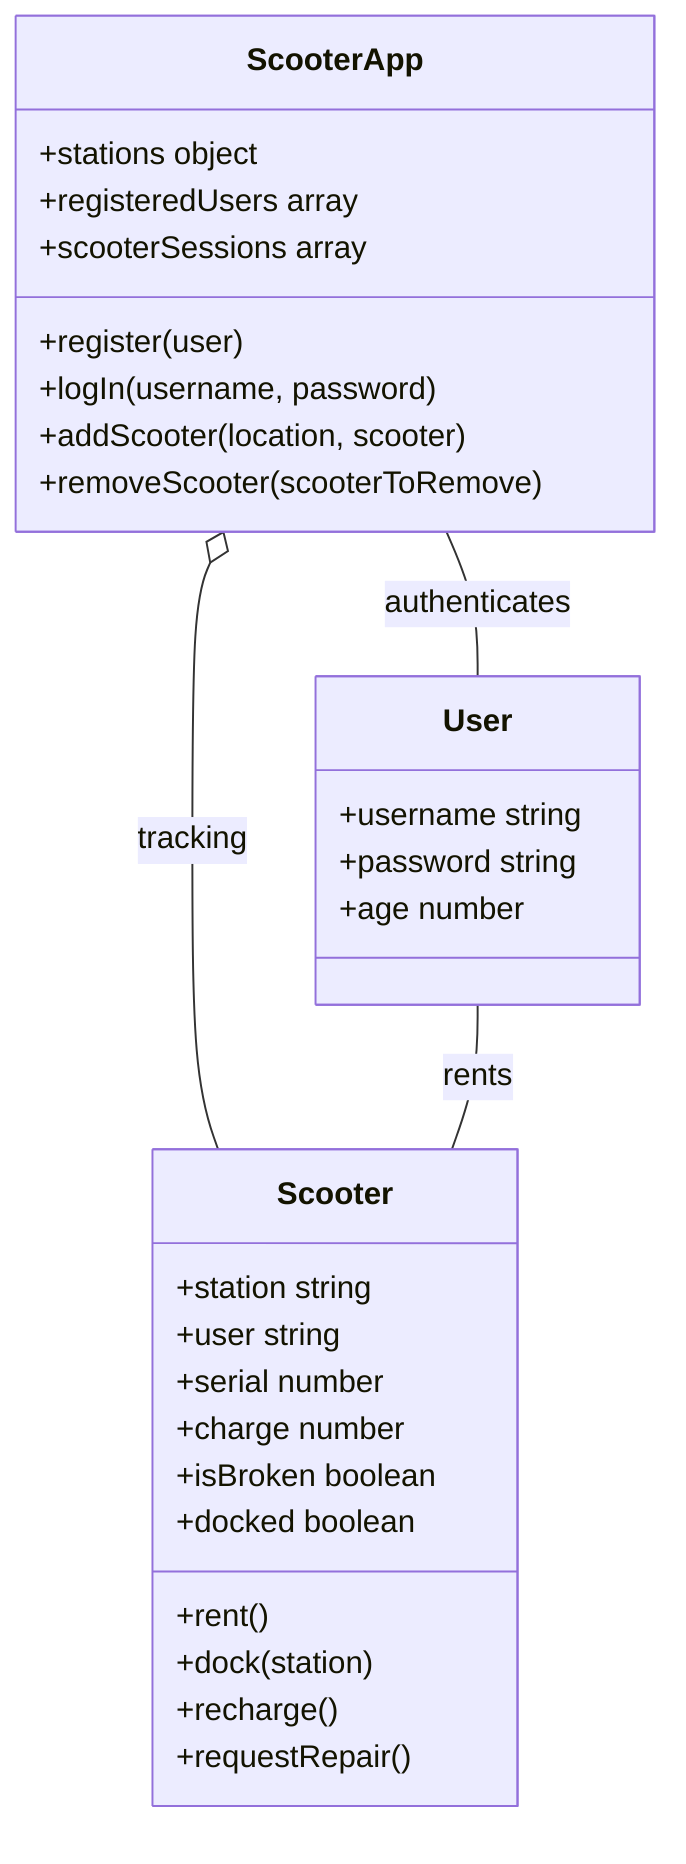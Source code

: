 classDiagram 

    ScooterApp -- User: authenticates
    ScooterApp o-- Scooter: tracking
    User -- Scooter: rents

    class Scooter {
        +station string
        +user string
        +serial number
        +charge number
        +isBroken boolean
        +docked boolean
        +rent()
        +dock(station)
        +recharge()
        +requestRepair()
    }

    class User {
        +username string
        +password string
        +age number
    }

    class ScooterApp {
        +stations object
        +registeredUsers array
        +scooterSessions array
        +register(user)
        +logIn(username, password)
        +addScooter(location, scooter)
        +removeScooter(scooterToRemove)
    }